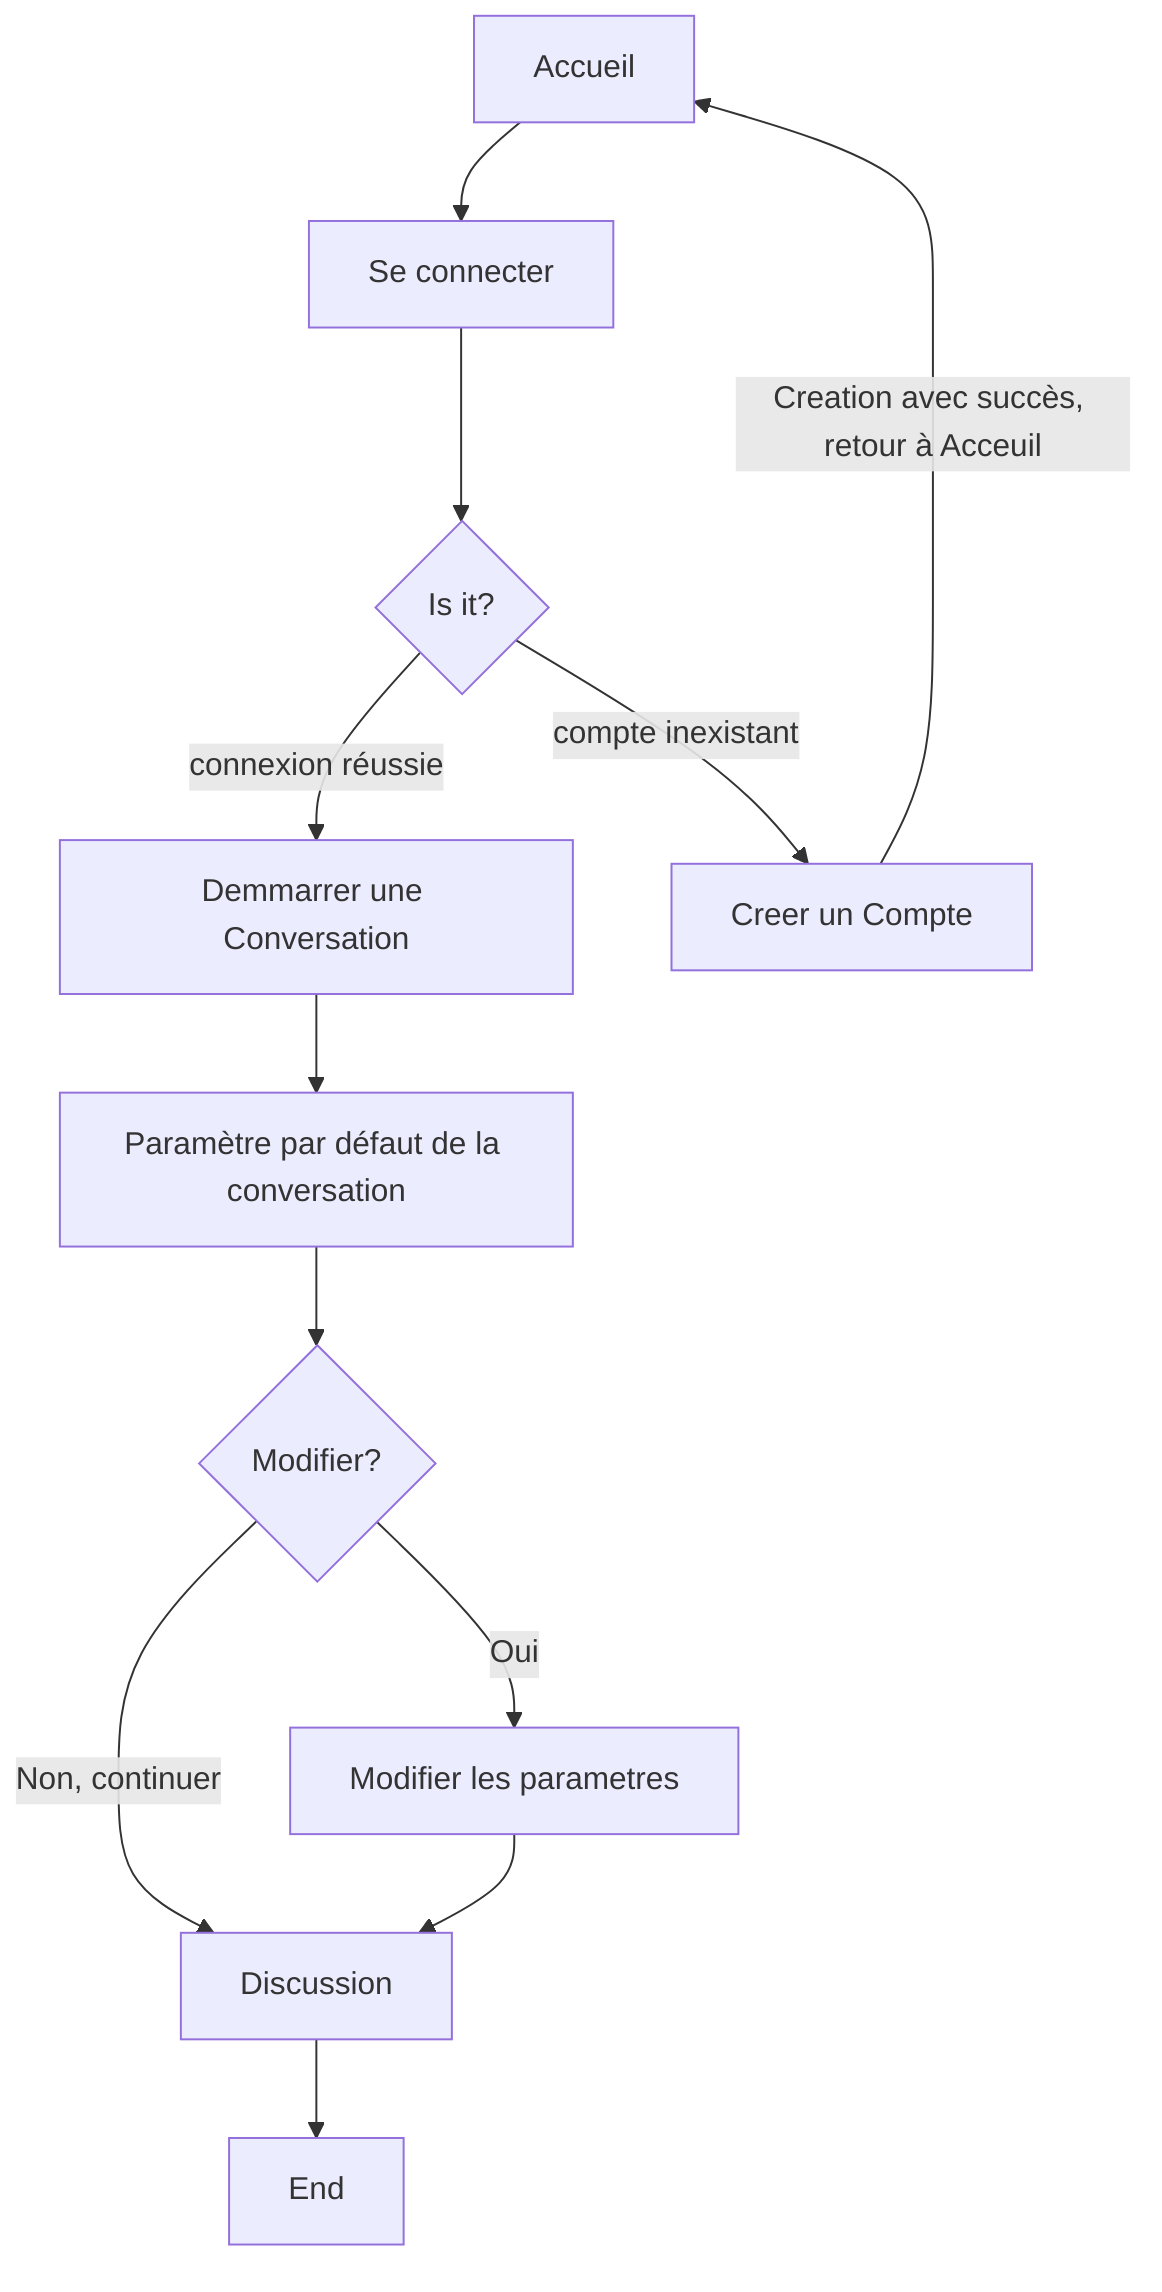 flowchart TD
    A[Accueil] --> B[Se connecter]
    B[Se connecter] --> C{Is it?}
    C -- connexion réussie --> D[Demmarrer une Conversation]
    C -- compte inexistant-->  X[Creer un Compte]
    X -- Creation avec succès, retour à Acceuil --> A
    D --> Z[Paramètre par défaut de la conversation]
    Z --> E{Modifier?}
    E -- Oui --> F[Modifier les parametres]
    E -- Non, continuer--> G[Discussion]
    F --> G
    G --> H[End]